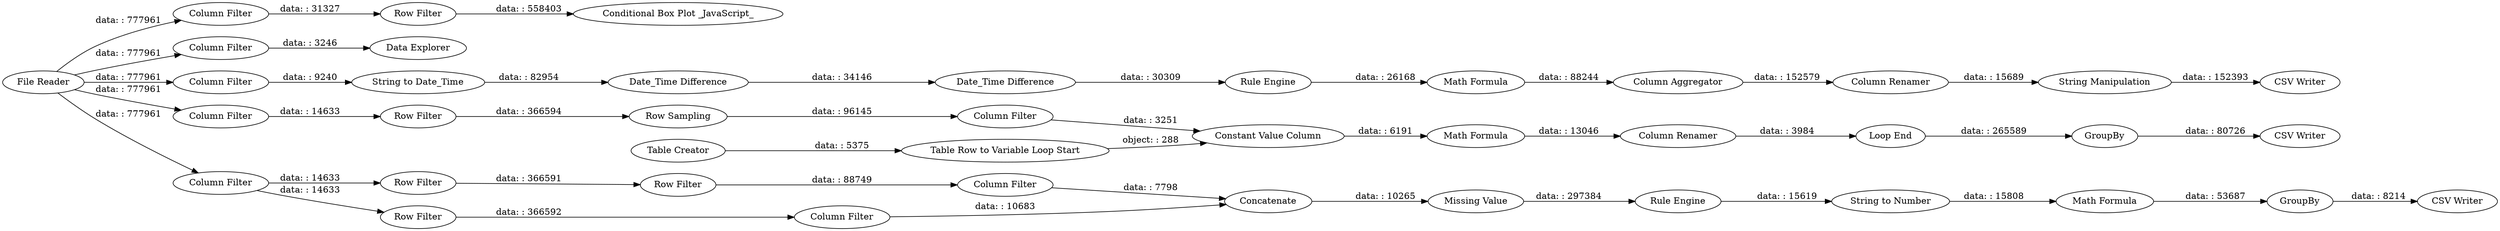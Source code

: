 digraph {
	"7372690412488801401_55" [label="Loop End"]
	"7372690412488801401_47" [label="Row Filter"]
	"-4278938107817925078_25" [label="String to Date_Time"]
	"-7787253368200508217_45" [label="CSV Writer"]
	"-4278938107817925078_30" [label="Column Renamer"]
	"-7787253368200508217_39" [label="Row Filter"]
	"-7787253368200508217_41" [label="Rule Engine"]
	"7372690412488801401_53" [label="Math Formula"]
	"4785059502706075990_22" [label="Column Filter"]
	"-4278938107817925078_28" [label="Rule Engine"]
	"4785059502706075990_4" [label="Data Explorer"]
	"7372690412488801401_50" [label="Column Filter"]
	"4785059502706075990_21" [label="Column Filter"]
	"7372690412488801401_46" [label="Column Filter"]
	"7372690412488801401_54" [label="Column Renamer"]
	"-4278938107817925078_31" [label="String Manipulation"]
	"-7787253368200508217_40" [label="Missing Value"]
	"7372690412488801401_58" [label="CSV Writer"]
	"-7787253368200508217_42" [label="Math Formula"]
	"-7787253368200508217_44" [label=GroupBy]
	"-7787253368200508217_36" [label="Row Filter"]
	"7372690412488801401_49" [label="Table Creator"]
	"-4278938107817925078_7" [label="Math Formula"]
	"7372690412488801401_48" [label="Row Sampling"]
	"7372690412488801401_51" [label="Table Row to Variable Loop Start"]
	"4785059502706075990_5" [label="Conditional Box Plot _JavaScript_"]
	"-4278938107817925078_27" [label="Date_Time Difference"]
	"7372690412488801401_56" [label=GroupBy]
	"4785059502706075990_23" [label="Row Filter"]
	"-4278938107817925078_24" [label="Column Filter"]
	"4785059502706075990_1" [label="File Reader"]
	"-4278938107817925078_32" [label="CSV Writer"]
	"-7787253368200508217_34" [label="Row Filter"]
	"-7787253368200508217_37" [label="Column Filter"]
	"-4278938107817925078_29" [label="Column Aggregator"]
	"-4278938107817925078_26" [label="Date_Time Difference"]
	"-7787253368200508217_35" [label="Column Filter"]
	"-7787253368200508217_38" [label=Concatenate]
	"-7787253368200508217_33" [label="Column Filter"]
	"7372690412488801401_52" [label="Constant Value Column"]
	"-7787253368200508217_43" [label="String to Number"]
	"-7787253368200508217_34" -> "-7787253368200508217_35" [label="data: : 366592"]
	"7372690412488801401_52" -> "7372690412488801401_53" [label="data: : 6191"]
	"-4278938107817925078_24" -> "-4278938107817925078_25" [label="data: : 9240"]
	"-7787253368200508217_36" -> "-7787253368200508217_39" [label="data: : 366591"]
	"7372690412488801401_55" -> "7372690412488801401_56" [label="data: : 265589"]
	"7372690412488801401_48" -> "7372690412488801401_50" [label="data: : 96145"]
	"-7787253368200508217_38" -> "-7787253368200508217_40" [label="data: : 10265"]
	"-7787253368200508217_37" -> "-7787253368200508217_38" [label="data: : 7798"]
	"4785059502706075990_1" -> "4785059502706075990_22" [label="data: : 777961"]
	"-4278938107817925078_25" -> "-4278938107817925078_26" [label="data: : 82954"]
	"7372690412488801401_47" -> "7372690412488801401_48" [label="data: : 366594"]
	"7372690412488801401_46" -> "7372690412488801401_47" [label="data: : 14633"]
	"-4278938107817925078_30" -> "-4278938107817925078_31" [label="data: : 15689"]
	"-7787253368200508217_41" -> "-7787253368200508217_43" [label="data: : 15619"]
	"4785059502706075990_1" -> "4785059502706075990_21" [label="data: : 777961"]
	"-4278938107817925078_31" -> "-4278938107817925078_32" [label="data: : 152393"]
	"-4278938107817925078_27" -> "-4278938107817925078_28" [label="data: : 30309"]
	"-4278938107817925078_28" -> "-4278938107817925078_7" [label="data: : 26168"]
	"7372690412488801401_50" -> "7372690412488801401_52" [label="data: : 3251"]
	"4785059502706075990_22" -> "4785059502706075990_23" [label="data: : 31327"]
	"-7787253368200508217_43" -> "-7787253368200508217_42" [label="data: : 15808"]
	"7372690412488801401_56" -> "7372690412488801401_58" [label="data: : 80726"]
	"-7787253368200508217_35" -> "-7787253368200508217_38" [label="data: : 10683"]
	"-7787253368200508217_33" -> "-7787253368200508217_36" [label="data: : 14633"]
	"-7787253368200508217_44" -> "-7787253368200508217_45" [label="data: : 8214"]
	"-4278938107817925078_29" -> "-4278938107817925078_30" [label="data: : 152579"]
	"-7787253368200508217_33" -> "-7787253368200508217_34" [label="data: : 14633"]
	"-4278938107817925078_7" -> "-4278938107817925078_29" [label="data: : 88244"]
	"-7787253368200508217_40" -> "-7787253368200508217_41" [label="data: : 297384"]
	"4785059502706075990_1" -> "-7787253368200508217_33" [label="data: : 777961"]
	"-4278938107817925078_26" -> "-4278938107817925078_27" [label="data: : 34146"]
	"7372690412488801401_51" -> "7372690412488801401_52" [label="object: : 288"]
	"7372690412488801401_49" -> "7372690412488801401_51" [label="data: : 5375"]
	"-7787253368200508217_42" -> "-7787253368200508217_44" [label="data: : 53687"]
	"4785059502706075990_1" -> "7372690412488801401_46" [label="data: : 777961"]
	"7372690412488801401_53" -> "7372690412488801401_54" [label="data: : 13046"]
	"7372690412488801401_54" -> "7372690412488801401_55" [label="data: : 3984"]
	"4785059502706075990_23" -> "4785059502706075990_5" [label="data: : 558403"]
	"4785059502706075990_1" -> "-4278938107817925078_24" [label="data: : 777961"]
	"-7787253368200508217_39" -> "-7787253368200508217_37" [label="data: : 88749"]
	"4785059502706075990_21" -> "4785059502706075990_4" [label="data: : 3246"]
	rankdir=LR
}
